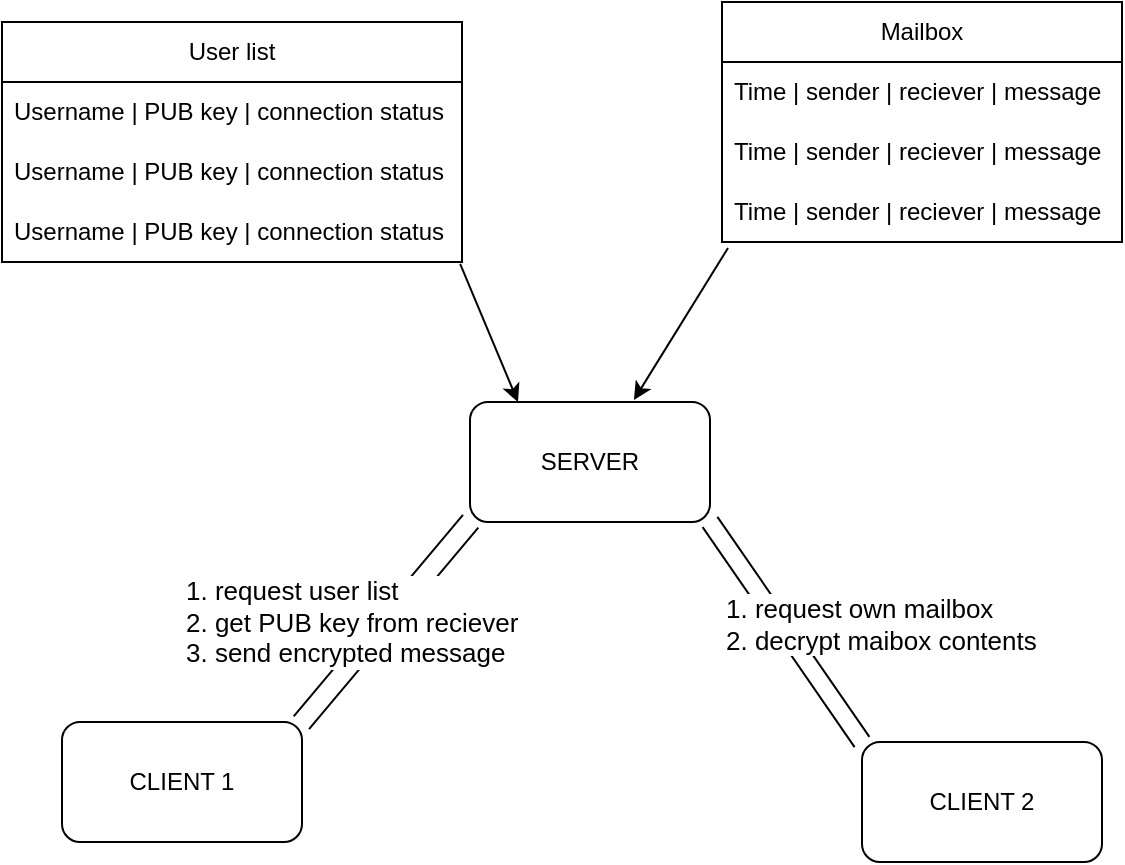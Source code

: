 <mxfile version="24.9.0">
  <diagram name="Seite-1" id="swlAQlD2K9Mh6GkvpRFg">
    <mxGraphModel dx="1402" dy="714" grid="1" gridSize="10" guides="1" tooltips="1" connect="1" arrows="1" fold="1" page="1" pageScale="1" pageWidth="827" pageHeight="1169" math="0" shadow="0">
      <root>
        <mxCell id="0" />
        <mxCell id="1" parent="0" />
        <mxCell id="0QQ1PjAIQ96Lujf6Z7uI-1" value="SERVER" style="rounded=1;whiteSpace=wrap;html=1;" vertex="1" parent="1">
          <mxGeometry x="354" y="290" width="120" height="60" as="geometry" />
        </mxCell>
        <mxCell id="0QQ1PjAIQ96Lujf6Z7uI-2" value="CLIENT 1" style="rounded=1;whiteSpace=wrap;html=1;" vertex="1" parent="1">
          <mxGeometry x="150" y="450" width="120" height="60" as="geometry" />
        </mxCell>
        <mxCell id="0QQ1PjAIQ96Lujf6Z7uI-3" value="CLIENT 2" style="rounded=1;whiteSpace=wrap;html=1;" vertex="1" parent="1">
          <mxGeometry x="550" y="460" width="120" height="60" as="geometry" />
        </mxCell>
        <mxCell id="0QQ1PjAIQ96Lujf6Z7uI-5" value="" style="endArrow=classic;startArrow=classic;html=1;rounded=0;shape=link;linecap=square;enumerate=0;orthogonal=0;orthogonalLoop=0;width=-10;entryX=0;entryY=1;entryDx=0;entryDy=0;exitX=1;exitY=0;exitDx=0;exitDy=0;" edge="1" parent="1" source="0QQ1PjAIQ96Lujf6Z7uI-2" target="0QQ1PjAIQ96Lujf6Z7uI-1">
          <mxGeometry width="50" height="50" relative="1" as="geometry">
            <mxPoint x="240" y="440" as="sourcePoint" />
            <mxPoint x="350" y="350" as="targetPoint" />
          </mxGeometry>
        </mxCell>
        <mxCell id="0QQ1PjAIQ96Lujf6Z7uI-6" value="1. request user list&lt;div&gt;&lt;div&gt;2. get PUB key from reciever&lt;/div&gt;&lt;/div&gt;&lt;div&gt;3. send encrypted message&lt;/div&gt;" style="edgeLabel;html=1;align=left;verticalAlign=middle;resizable=0;points=[];fontSize=13;" vertex="1" connectable="0" parent="0QQ1PjAIQ96Lujf6Z7uI-5">
          <mxGeometry relative="1" as="geometry">
            <mxPoint x="-102" as="offset" />
          </mxGeometry>
        </mxCell>
        <mxCell id="0QQ1PjAIQ96Lujf6Z7uI-8" value="" style="endArrow=classic;startArrow=classic;html=1;rounded=0;entryX=1;entryY=1;entryDx=0;entryDy=0;exitX=0;exitY=0;exitDx=0;exitDy=0;shape=link;width=9;" edge="1" parent="1" source="0QQ1PjAIQ96Lujf6Z7uI-3" target="0QQ1PjAIQ96Lujf6Z7uI-1">
          <mxGeometry width="50" height="50" relative="1" as="geometry">
            <mxPoint x="480" y="430" as="sourcePoint" />
            <mxPoint x="530" y="380" as="targetPoint" />
          </mxGeometry>
        </mxCell>
        <mxCell id="0QQ1PjAIQ96Lujf6Z7uI-9" value="1. request own mailbox&lt;div&gt;2. decrypt maibox contents&lt;/div&gt;" style="edgeLabel;html=1;align=left;verticalAlign=middle;resizable=0;points=[];fontSize=13;" vertex="1" connectable="0" parent="0QQ1PjAIQ96Lujf6Z7uI-8">
          <mxGeometry x="0.032" y="-4" relative="1" as="geometry">
            <mxPoint x="-34" as="offset" />
          </mxGeometry>
        </mxCell>
        <mxCell id="0QQ1PjAIQ96Lujf6Z7uI-10" value="User list" style="swimlane;fontStyle=0;childLayout=stackLayout;horizontal=1;startSize=30;horizontalStack=0;resizeParent=1;resizeParentMax=0;resizeLast=0;collapsible=1;marginBottom=0;whiteSpace=wrap;html=1;" vertex="1" parent="1">
          <mxGeometry x="120" y="100" width="230" height="120" as="geometry" />
        </mxCell>
        <mxCell id="0QQ1PjAIQ96Lujf6Z7uI-11" value="Username | PUB key | connection status" style="text;strokeColor=none;fillColor=none;align=left;verticalAlign=middle;spacingLeft=4;spacingRight=4;overflow=hidden;points=[[0,0.5],[1,0.5]];portConstraint=eastwest;rotatable=0;whiteSpace=wrap;html=1;" vertex="1" parent="0QQ1PjAIQ96Lujf6Z7uI-10">
          <mxGeometry y="30" width="230" height="30" as="geometry" />
        </mxCell>
        <mxCell id="0QQ1PjAIQ96Lujf6Z7uI-12" value="Username | PUB key | connection status" style="text;strokeColor=none;fillColor=none;align=left;verticalAlign=middle;spacingLeft=4;spacingRight=4;overflow=hidden;points=[[0,0.5],[1,0.5]];portConstraint=eastwest;rotatable=0;whiteSpace=wrap;html=1;" vertex="1" parent="0QQ1PjAIQ96Lujf6Z7uI-10">
          <mxGeometry y="60" width="230" height="30" as="geometry" />
        </mxCell>
        <mxCell id="0QQ1PjAIQ96Lujf6Z7uI-13" value="Username | PUB key | connection status" style="text;strokeColor=none;fillColor=none;align=left;verticalAlign=middle;spacingLeft=4;spacingRight=4;overflow=hidden;points=[[0,0.5],[1,0.5]];portConstraint=eastwest;rotatable=0;whiteSpace=wrap;html=1;" vertex="1" parent="0QQ1PjAIQ96Lujf6Z7uI-10">
          <mxGeometry y="90" width="230" height="30" as="geometry" />
        </mxCell>
        <mxCell id="0QQ1PjAIQ96Lujf6Z7uI-15" value="Mailbox" style="swimlane;fontStyle=0;childLayout=stackLayout;horizontal=1;startSize=30;horizontalStack=0;resizeParent=1;resizeParentMax=0;resizeLast=0;collapsible=1;marginBottom=0;whiteSpace=wrap;html=1;strokeColor=default;align=center;verticalAlign=middle;fontFamily=Helvetica;fontSize=12;fontColor=default;fillColor=default;" vertex="1" parent="1">
          <mxGeometry x="480" y="90" width="200" height="120" as="geometry" />
        </mxCell>
        <mxCell id="0QQ1PjAIQ96Lujf6Z7uI-16" value="Time | sender | reciever | message" style="text;strokeColor=none;fillColor=none;align=left;verticalAlign=middle;spacingLeft=4;spacingRight=4;overflow=hidden;points=[[0,0.5],[1,0.5]];portConstraint=eastwest;rotatable=0;whiteSpace=wrap;html=1;fontFamily=Helvetica;fontSize=12;fontColor=default;" vertex="1" parent="0QQ1PjAIQ96Lujf6Z7uI-15">
          <mxGeometry y="30" width="200" height="30" as="geometry" />
        </mxCell>
        <mxCell id="0QQ1PjAIQ96Lujf6Z7uI-17" value="Time | sender | reciever | message" style="text;strokeColor=none;fillColor=none;align=left;verticalAlign=middle;spacingLeft=4;spacingRight=4;overflow=hidden;points=[[0,0.5],[1,0.5]];portConstraint=eastwest;rotatable=0;whiteSpace=wrap;html=1;fontFamily=Helvetica;fontSize=12;fontColor=default;" vertex="1" parent="0QQ1PjAIQ96Lujf6Z7uI-15">
          <mxGeometry y="60" width="200" height="30" as="geometry" />
        </mxCell>
        <mxCell id="0QQ1PjAIQ96Lujf6Z7uI-18" value="Time | sender | reciever | message" style="text;strokeColor=none;fillColor=none;align=left;verticalAlign=middle;spacingLeft=4;spacingRight=4;overflow=hidden;points=[[0,0.5],[1,0.5]];portConstraint=eastwest;rotatable=0;whiteSpace=wrap;html=1;fontFamily=Helvetica;fontSize=12;fontColor=default;" vertex="1" parent="0QQ1PjAIQ96Lujf6Z7uI-15">
          <mxGeometry y="90" width="200" height="30" as="geometry" />
        </mxCell>
        <mxCell id="0QQ1PjAIQ96Lujf6Z7uI-19" value="" style="endArrow=classic;html=1;rounded=0;fontFamily=Helvetica;fontSize=12;fontColor=default;exitX=0.996;exitY=1.033;exitDx=0;exitDy=0;exitPerimeter=0;entryX=0.2;entryY=0;entryDx=0;entryDy=0;entryPerimeter=0;" edge="1" parent="1" source="0QQ1PjAIQ96Lujf6Z7uI-13" target="0QQ1PjAIQ96Lujf6Z7uI-1">
          <mxGeometry width="50" height="50" relative="1" as="geometry">
            <mxPoint x="360" y="230" as="sourcePoint" />
            <mxPoint x="410" y="180" as="targetPoint" />
          </mxGeometry>
        </mxCell>
        <mxCell id="0QQ1PjAIQ96Lujf6Z7uI-20" value="" style="endArrow=classic;html=1;rounded=0;fontFamily=Helvetica;fontSize=12;fontColor=default;exitX=0.015;exitY=1.1;exitDx=0;exitDy=0;exitPerimeter=0;entryX=0.683;entryY=-0.017;entryDx=0;entryDy=0;entryPerimeter=0;" edge="1" parent="1" source="0QQ1PjAIQ96Lujf6Z7uI-18" target="0QQ1PjAIQ96Lujf6Z7uI-1">
          <mxGeometry width="50" height="50" relative="1" as="geometry">
            <mxPoint x="480" y="280" as="sourcePoint" />
            <mxPoint x="530" y="230" as="targetPoint" />
          </mxGeometry>
        </mxCell>
      </root>
    </mxGraphModel>
  </diagram>
</mxfile>

